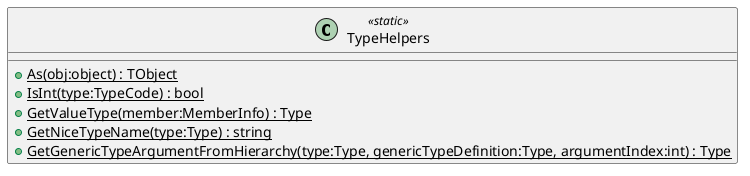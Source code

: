 @startuml
class TypeHelpers <<static>> {
    + {static} As(obj:object) : TObject
    + {static} IsInt(type:TypeCode) : bool
    + {static} GetValueType(member:MemberInfo) : Type
    + {static} GetNiceTypeName(type:Type) : string
    + {static} GetGenericTypeArgumentFromHierarchy(type:Type, genericTypeDefinition:Type, argumentIndex:int) : Type
}
@enduml
